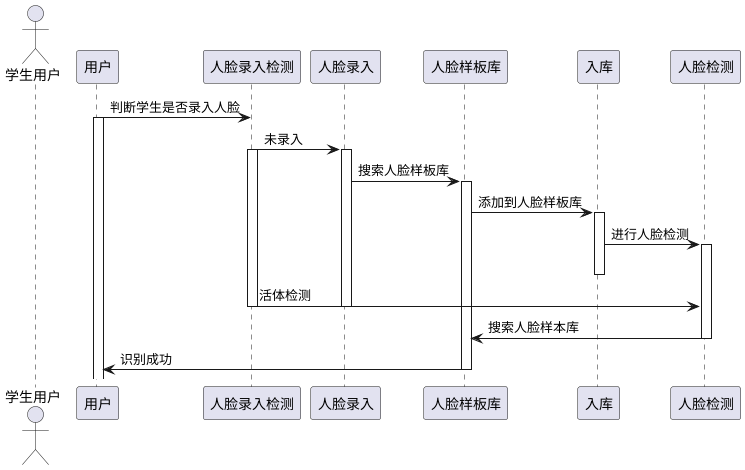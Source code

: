 @startuml
actor 学生用户
' boundary Foo2
' control Foo3
' entity Foo4
' database Foo5
' collections Foo6
用户 -> 人脸录入检测 : 判断学生是否录入人脸
activate 用户
人脸录入检测 -> 人脸录入 : 未录入
activate 人脸录入
activate 人脸录入检测 

人脸录入-> 人脸样板库 : 搜索人脸样板库
activate 人脸样板库
人脸样板库 -> 入库 : 添加到人脸样板库
activate 入库
入库 -> 人脸检测 : 进行人脸检测
activate 人脸检测
deactivate 入库
人脸录入检测 -> 人脸检测 : 活体检测
deactivate 人脸录入检测
deactivate 人脸录入
人脸检测 -> 人脸样板库 : 搜索人脸样本库
deactivate 人脸检测
人脸样板库-> 用户 : 识别成功
deactivate 人脸样板库





' newpage

' Alice -> Bob : message 1
' Alice -> Bob : message 2

' newpage

' Alice -> Bob : message 3
' Alice -> Bob : message 4

' newpage A title for the\nlast page

' Alice -> Bob : message 5
' Alice -> Bob : message 6


' == Initialization ==
' participant User

' User -> A: DoWork
' activate A #FFBBBB

' A -> A: Internal call
' activate A #DarkSalmon
' note left: this is a first note

' A -> B: << createRequest >>
' activate B

' B --> A: RequestCreated
' deactivate B
' deactivate A
' A -> User: Done
' deactivate A
@enduml
